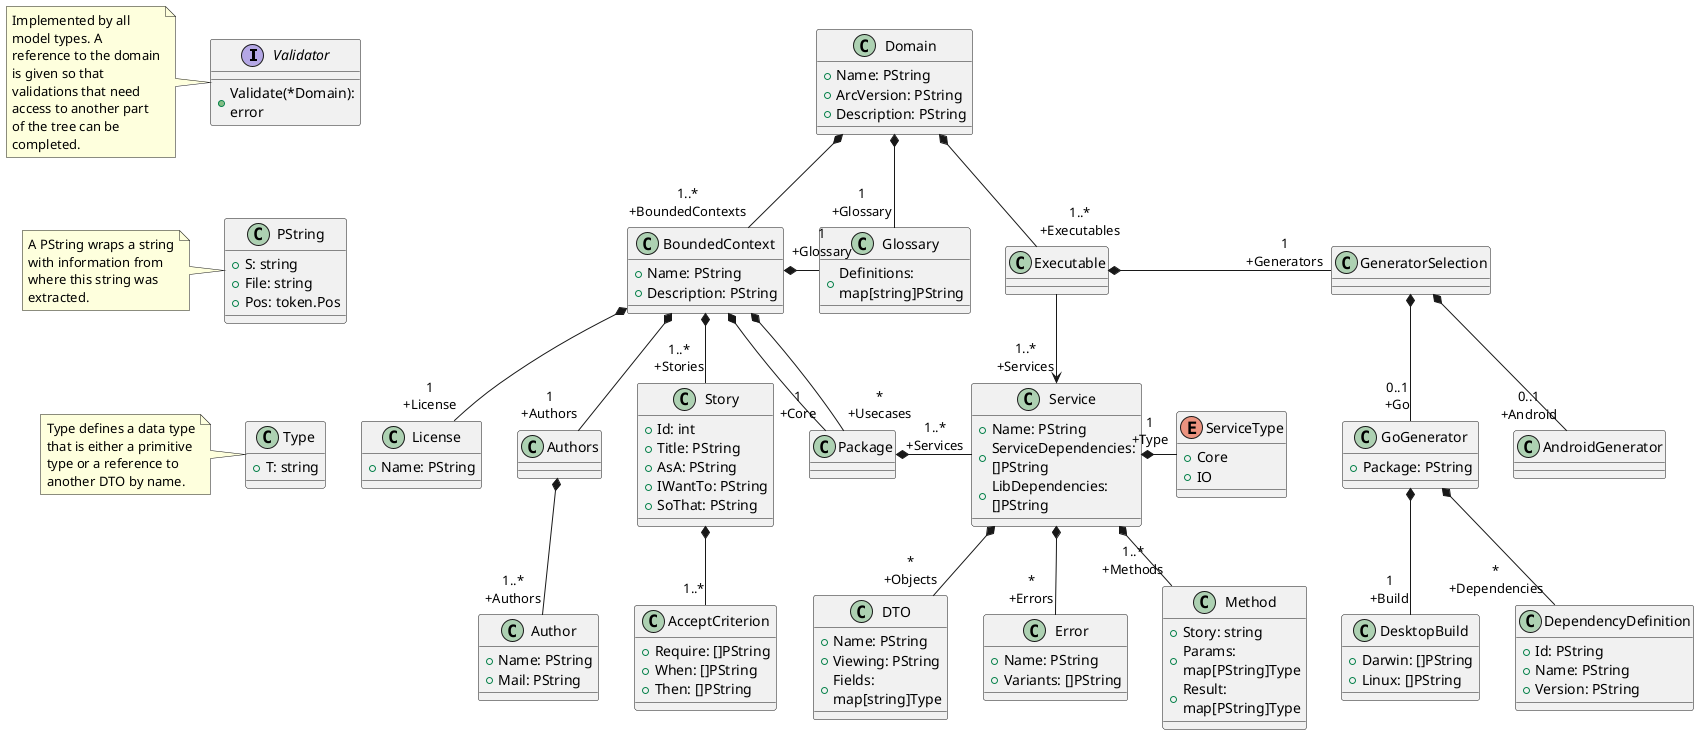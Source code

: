 @startuml Architecture_Model

skinparam {
    wrapWidth 150
}

interface Validator {
    + Validate(*Domain): error
}
note left
    Implemented by all model types. A reference to the domain is given so that validations that need access to another part of the tree can be completed.
end note

class Type {
    + T: string
}
note left
    Type defines a data type that is either a primitive type or a reference to another DTO by name.
end note

class PString {
    + S: string
    + File: string
    + Pos: token.Pos
}
note left
    A PString wraps a string with information from where this string was extracted.
end note

' Some hidden arrows to lay out the lonely types.
Validator -[hidden]-> PString
PString -[hidden]-> Type

class Domain {
    + Name: PString
    + ArcVersion: PString
    + Description: PString
}
Domain *- "1\n+Glossary" Glossary
Domain *-- "1..*\n+BoundedContexts" BoundedContext
Domain *-- "1..*\n+Executables" Executable

class BoundedContext {
    + Name: PString
    + Description: PString
}
BoundedContext *-- "1\n+License" License
BoundedContext *-- "1\n+Authors" Authors
BoundedContext *-- "1..*\n+Stories" Story
BoundedContext *- "1\n+Glossary" Glossary
BoundedContext *-- "1\n+Core" Package
BoundedContext *-- "*\n+Usecases" Package

class Package {}
Package *-[norank]- "1..*\n+Services" Service

class Authors {}
Authors *-- "1..*\n+Authors" Author

class Author {
    + Name: PString
    + Mail: PString
}

class License {
    + Name: PString
}

class Glossary {
    +Definitions: map[string]PString
}

class Story {
    + Id: int
    + Title: PString
    + AsA: PString
    + IWantTo: PString
    + SoThat: PString
}
Story *-- "1..*" AcceptCriterion

class AcceptCriterion {
    + Require: []PString
    + When: []PString
    + Then: []PString
}

class GeneratorSelection {}
GeneratorSelection *-- "0..1\n+Go" GoGenerator
GeneratorSelection *-- "0..1\n+Android" AndroidGenerator

class GoGenerator {
    + Package: PString
}
GoGenerator *-- "1\n+Build" DesktopBuild
GoGenerator *-- "*\n+Dependencies" DependencyDefinition

class DependencyDefinition {
    + Id: PString
    + Name: PString
    + Version: PString
}

class DesktopBuild {
    + Darwin: []PString
    + Linux: []PString
}

class DTO {
    + Name: PString
    + Viewing: PString
    + Fields: map[string]Type
}

class Error {
    + Name: PString
    + Variants: []PString
}

class Service {
    + Name: PString
    + ServiceDependencies: []PString
    + LibDependencies: []PString
}
Service *-- "1..*\n+Methods" Method
Service *- "1\n+Type" ServiceType
Service *-- "*\n+Objects" DTO
Service *-- "*\n+Errors" Error

enum ServiceType {
    + Core
    + IO
}

class Method {
    + Story: string
    + Params: map[PString]Type
    + Result: map[PString]Type
}

class Executable {}
Executable --> "1..*\n+Services" Service
Executable *- "1\n+Generators" GeneratorSelection

@enduml